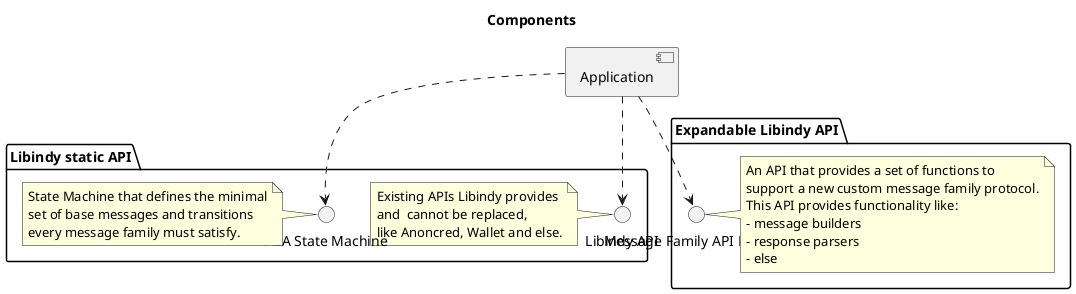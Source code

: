 @startuml components

title Components

[Application] as application

package "Libindy static API" {
    () "Libindy API" as i_libindy_api
    application  ..> i_libindy_api

    note left of i_libindy_api
    Existing APIs Libindy provides
    and  cannot be replaced,
    like Anoncred, Wallet and else.
    end note

    () "A2A State Machine" as i_state_machine
    application  ..> i_state_machine

    note left of i_state_machine
    State Machine that defines the minimal
    set of base messages and transitions
    every message family must satisfy.
    end note
}

package "Expandable Libindy API" {
    () "Message Family API Helpers" as i_custom_api
    application ..> i_custom_api

    note right of i_custom_api
    An API that provides a set of functions to
    support a new custom message family protocol.
    This API provides functionality like:
    - message builders
    - response parsers
    - else
    end note
}

@enduml